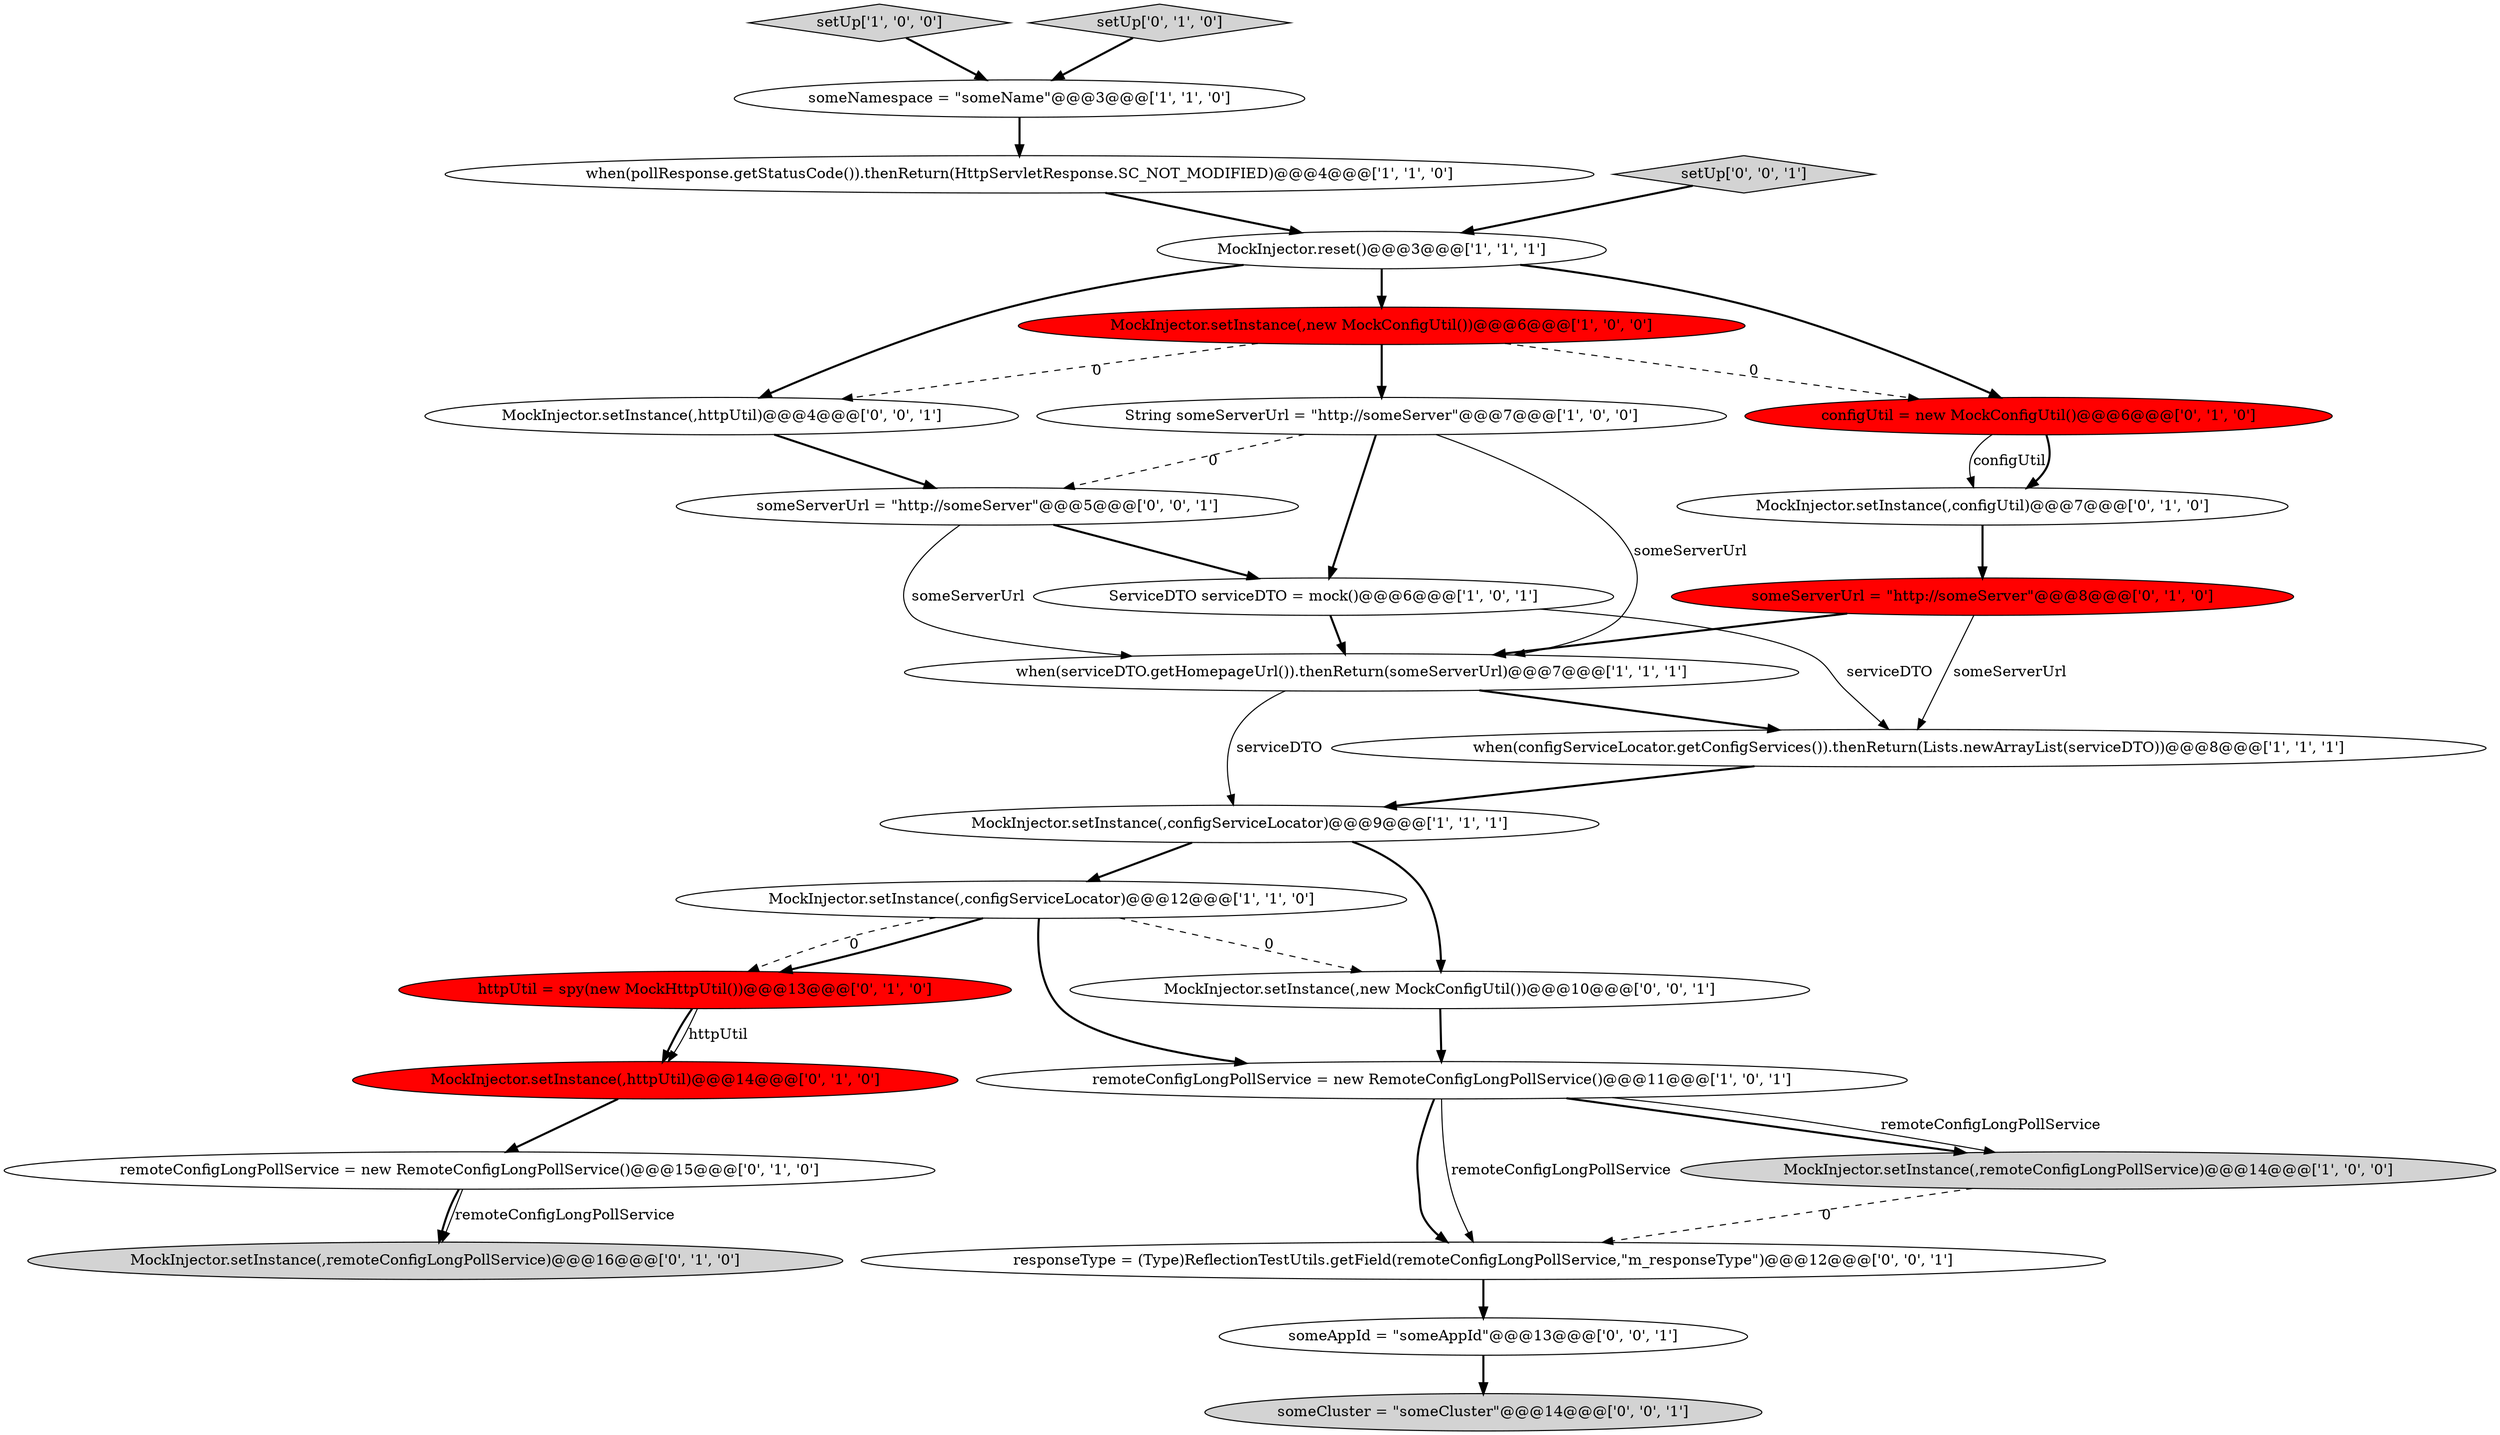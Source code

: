 digraph {
6 [style = filled, label = "MockInjector.reset()@@@3@@@['1', '1', '1']", fillcolor = white, shape = ellipse image = "AAA0AAABBB1BBB"];
4 [style = filled, label = "MockInjector.setInstance(,configServiceLocator)@@@12@@@['1', '1', '0']", fillcolor = white, shape = ellipse image = "AAA0AAABBB1BBB"];
13 [style = filled, label = "MockInjector.setInstance(,httpUtil)@@@14@@@['0', '1', '0']", fillcolor = red, shape = ellipse image = "AAA1AAABBB2BBB"];
12 [style = filled, label = "setUp['1', '0', '0']", fillcolor = lightgray, shape = diamond image = "AAA0AAABBB1BBB"];
16 [style = filled, label = "httpUtil = spy(new MockHttpUtil())@@@13@@@['0', '1', '0']", fillcolor = red, shape = ellipse image = "AAA1AAABBB2BBB"];
2 [style = filled, label = "when(configServiceLocator.getConfigServices()).thenReturn(Lists.newArrayList(serviceDTO))@@@8@@@['1', '1', '1']", fillcolor = white, shape = ellipse image = "AAA0AAABBB1BBB"];
18 [style = filled, label = "setUp['0', '1', '0']", fillcolor = lightgray, shape = diamond image = "AAA0AAABBB2BBB"];
7 [style = filled, label = "when(pollResponse.getStatusCode()).thenReturn(HttpServletResponse.SC_NOT_MODIFIED)@@@4@@@['1', '1', '0']", fillcolor = white, shape = ellipse image = "AAA0AAABBB1BBB"];
27 [style = filled, label = "someServerUrl = \"http://someServer\"@@@5@@@['0', '0', '1']", fillcolor = white, shape = ellipse image = "AAA0AAABBB3BBB"];
5 [style = filled, label = "when(serviceDTO.getHomepageUrl()).thenReturn(someServerUrl)@@@7@@@['1', '1', '1']", fillcolor = white, shape = ellipse image = "AAA0AAABBB1BBB"];
11 [style = filled, label = "MockInjector.setInstance(,new MockConfigUtil())@@@6@@@['1', '0', '0']", fillcolor = red, shape = ellipse image = "AAA1AAABBB1BBB"];
0 [style = filled, label = "remoteConfigLongPollService = new RemoteConfigLongPollService()@@@11@@@['1', '0', '1']", fillcolor = white, shape = ellipse image = "AAA0AAABBB1BBB"];
1 [style = filled, label = "ServiceDTO serviceDTO = mock()@@@6@@@['1', '0', '1']", fillcolor = white, shape = ellipse image = "AAA0AAABBB1BBB"];
10 [style = filled, label = "MockInjector.setInstance(,configServiceLocator)@@@9@@@['1', '1', '1']", fillcolor = white, shape = ellipse image = "AAA0AAABBB1BBB"];
25 [style = filled, label = "MockInjector.setInstance(,httpUtil)@@@4@@@['0', '0', '1']", fillcolor = white, shape = ellipse image = "AAA0AAABBB3BBB"];
19 [style = filled, label = "MockInjector.setInstance(,remoteConfigLongPollService)@@@16@@@['0', '1', '0']", fillcolor = lightgray, shape = ellipse image = "AAA0AAABBB2BBB"];
23 [style = filled, label = "MockInjector.setInstance(,new MockConfigUtil())@@@10@@@['0', '0', '1']", fillcolor = white, shape = ellipse image = "AAA0AAABBB3BBB"];
3 [style = filled, label = "MockInjector.setInstance(,remoteConfigLongPollService)@@@14@@@['1', '0', '0']", fillcolor = lightgray, shape = ellipse image = "AAA0AAABBB1BBB"];
14 [style = filled, label = "remoteConfigLongPollService = new RemoteConfigLongPollService()@@@15@@@['0', '1', '0']", fillcolor = white, shape = ellipse image = "AAA0AAABBB2BBB"];
8 [style = filled, label = "String someServerUrl = \"http://someServer\"@@@7@@@['1', '0', '0']", fillcolor = white, shape = ellipse image = "AAA0AAABBB1BBB"];
21 [style = filled, label = "someCluster = \"someCluster\"@@@14@@@['0', '0', '1']", fillcolor = lightgray, shape = ellipse image = "AAA0AAABBB3BBB"];
24 [style = filled, label = "responseType = (Type)ReflectionTestUtils.getField(remoteConfigLongPollService,\"m_responseType\")@@@12@@@['0', '0', '1']", fillcolor = white, shape = ellipse image = "AAA0AAABBB3BBB"];
17 [style = filled, label = "MockInjector.setInstance(,configUtil)@@@7@@@['0', '1', '0']", fillcolor = white, shape = ellipse image = "AAA0AAABBB2BBB"];
26 [style = filled, label = "setUp['0', '0', '1']", fillcolor = lightgray, shape = diamond image = "AAA0AAABBB3BBB"];
9 [style = filled, label = "someNamespace = \"someName\"@@@3@@@['1', '1', '0']", fillcolor = white, shape = ellipse image = "AAA0AAABBB1BBB"];
22 [style = filled, label = "someAppId = \"someAppId\"@@@13@@@['0', '0', '1']", fillcolor = white, shape = ellipse image = "AAA0AAABBB3BBB"];
20 [style = filled, label = "someServerUrl = \"http://someServer\"@@@8@@@['0', '1', '0']", fillcolor = red, shape = ellipse image = "AAA1AAABBB2BBB"];
15 [style = filled, label = "configUtil = new MockConfigUtil()@@@6@@@['0', '1', '0']", fillcolor = red, shape = ellipse image = "AAA1AAABBB2BBB"];
1->5 [style = bold, label=""];
0->3 [style = bold, label=""];
16->13 [style = bold, label=""];
27->1 [style = bold, label=""];
4->16 [style = dashed, label="0"];
8->5 [style = solid, label="someServerUrl"];
5->10 [style = solid, label="serviceDTO"];
11->15 [style = dashed, label="0"];
15->17 [style = solid, label="configUtil"];
3->24 [style = dashed, label="0"];
22->21 [style = bold, label=""];
14->19 [style = bold, label=""];
27->5 [style = solid, label="someServerUrl"];
9->7 [style = bold, label=""];
2->10 [style = bold, label=""];
12->9 [style = bold, label=""];
23->0 [style = bold, label=""];
24->22 [style = bold, label=""];
26->6 [style = bold, label=""];
6->15 [style = bold, label=""];
4->0 [style = bold, label=""];
20->5 [style = bold, label=""];
8->1 [style = bold, label=""];
25->27 [style = bold, label=""];
5->2 [style = bold, label=""];
15->17 [style = bold, label=""];
10->23 [style = bold, label=""];
6->11 [style = bold, label=""];
0->24 [style = bold, label=""];
7->6 [style = bold, label=""];
1->2 [style = solid, label="serviceDTO"];
18->9 [style = bold, label=""];
0->3 [style = solid, label="remoteConfigLongPollService"];
10->4 [style = bold, label=""];
11->25 [style = dashed, label="0"];
11->8 [style = bold, label=""];
8->27 [style = dashed, label="0"];
0->24 [style = solid, label="remoteConfigLongPollService"];
14->19 [style = solid, label="remoteConfigLongPollService"];
16->13 [style = solid, label="httpUtil"];
4->23 [style = dashed, label="0"];
13->14 [style = bold, label=""];
4->16 [style = bold, label=""];
20->2 [style = solid, label="someServerUrl"];
6->25 [style = bold, label=""];
17->20 [style = bold, label=""];
}
